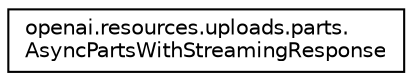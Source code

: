 digraph "Graphical Class Hierarchy"
{
 // LATEX_PDF_SIZE
  edge [fontname="Helvetica",fontsize="10",labelfontname="Helvetica",labelfontsize="10"];
  node [fontname="Helvetica",fontsize="10",shape=record];
  rankdir="LR";
  Node0 [label="openai.resources.uploads.parts.\lAsyncPartsWithStreamingResponse",height=0.2,width=0.4,color="black", fillcolor="white", style="filled",URL="$classopenai_1_1resources_1_1uploads_1_1parts_1_1AsyncPartsWithStreamingResponse.html",tooltip=" "];
}
